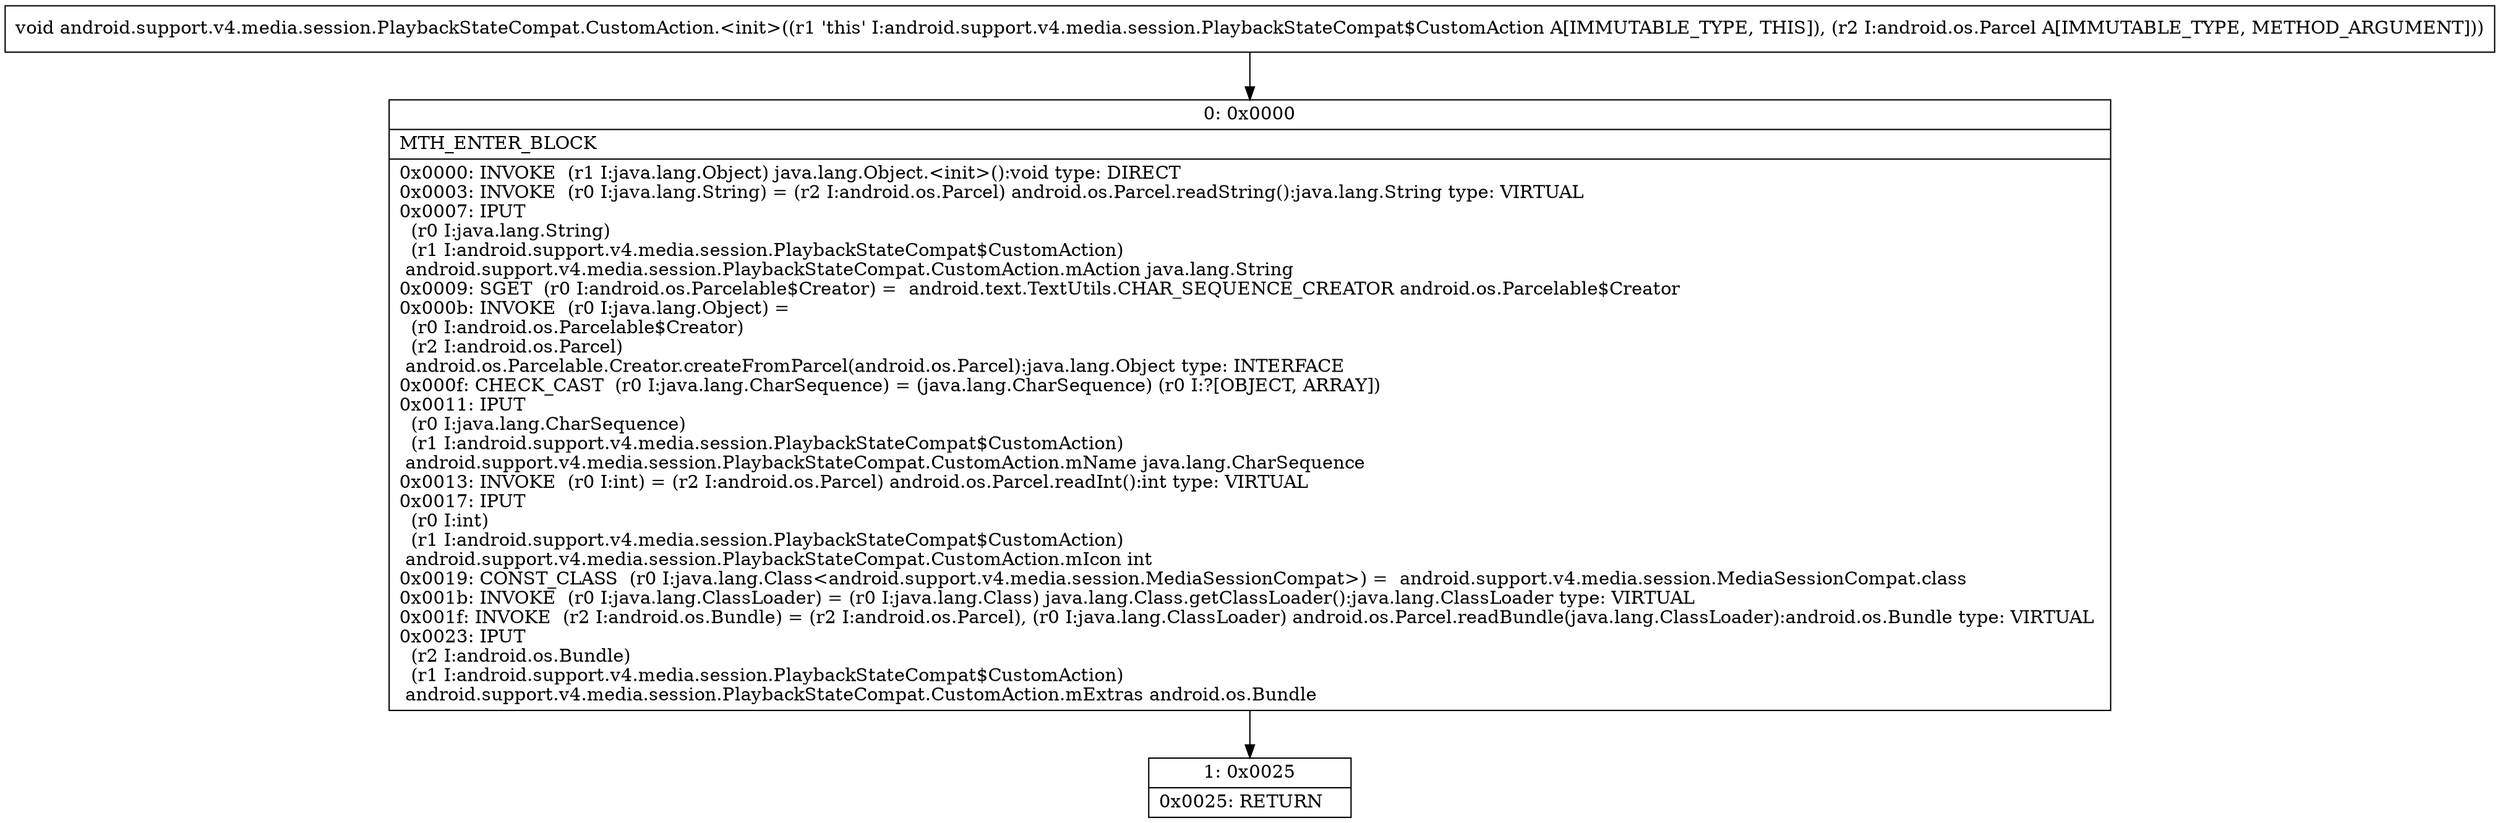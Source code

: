 digraph "CFG forandroid.support.v4.media.session.PlaybackStateCompat.CustomAction.\<init\>(Landroid\/os\/Parcel;)V" {
Node_0 [shape=record,label="{0\:\ 0x0000|MTH_ENTER_BLOCK\l|0x0000: INVOKE  (r1 I:java.lang.Object) java.lang.Object.\<init\>():void type: DIRECT \l0x0003: INVOKE  (r0 I:java.lang.String) = (r2 I:android.os.Parcel) android.os.Parcel.readString():java.lang.String type: VIRTUAL \l0x0007: IPUT  \l  (r0 I:java.lang.String)\l  (r1 I:android.support.v4.media.session.PlaybackStateCompat$CustomAction)\l android.support.v4.media.session.PlaybackStateCompat.CustomAction.mAction java.lang.String \l0x0009: SGET  (r0 I:android.os.Parcelable$Creator) =  android.text.TextUtils.CHAR_SEQUENCE_CREATOR android.os.Parcelable$Creator \l0x000b: INVOKE  (r0 I:java.lang.Object) = \l  (r0 I:android.os.Parcelable$Creator)\l  (r2 I:android.os.Parcel)\l android.os.Parcelable.Creator.createFromParcel(android.os.Parcel):java.lang.Object type: INTERFACE \l0x000f: CHECK_CAST  (r0 I:java.lang.CharSequence) = (java.lang.CharSequence) (r0 I:?[OBJECT, ARRAY]) \l0x0011: IPUT  \l  (r0 I:java.lang.CharSequence)\l  (r1 I:android.support.v4.media.session.PlaybackStateCompat$CustomAction)\l android.support.v4.media.session.PlaybackStateCompat.CustomAction.mName java.lang.CharSequence \l0x0013: INVOKE  (r0 I:int) = (r2 I:android.os.Parcel) android.os.Parcel.readInt():int type: VIRTUAL \l0x0017: IPUT  \l  (r0 I:int)\l  (r1 I:android.support.v4.media.session.PlaybackStateCompat$CustomAction)\l android.support.v4.media.session.PlaybackStateCompat.CustomAction.mIcon int \l0x0019: CONST_CLASS  (r0 I:java.lang.Class\<android.support.v4.media.session.MediaSessionCompat\>) =  android.support.v4.media.session.MediaSessionCompat.class \l0x001b: INVOKE  (r0 I:java.lang.ClassLoader) = (r0 I:java.lang.Class) java.lang.Class.getClassLoader():java.lang.ClassLoader type: VIRTUAL \l0x001f: INVOKE  (r2 I:android.os.Bundle) = (r2 I:android.os.Parcel), (r0 I:java.lang.ClassLoader) android.os.Parcel.readBundle(java.lang.ClassLoader):android.os.Bundle type: VIRTUAL \l0x0023: IPUT  \l  (r2 I:android.os.Bundle)\l  (r1 I:android.support.v4.media.session.PlaybackStateCompat$CustomAction)\l android.support.v4.media.session.PlaybackStateCompat.CustomAction.mExtras android.os.Bundle \l}"];
Node_1 [shape=record,label="{1\:\ 0x0025|0x0025: RETURN   \l}"];
MethodNode[shape=record,label="{void android.support.v4.media.session.PlaybackStateCompat.CustomAction.\<init\>((r1 'this' I:android.support.v4.media.session.PlaybackStateCompat$CustomAction A[IMMUTABLE_TYPE, THIS]), (r2 I:android.os.Parcel A[IMMUTABLE_TYPE, METHOD_ARGUMENT])) }"];
MethodNode -> Node_0;
Node_0 -> Node_1;
}

